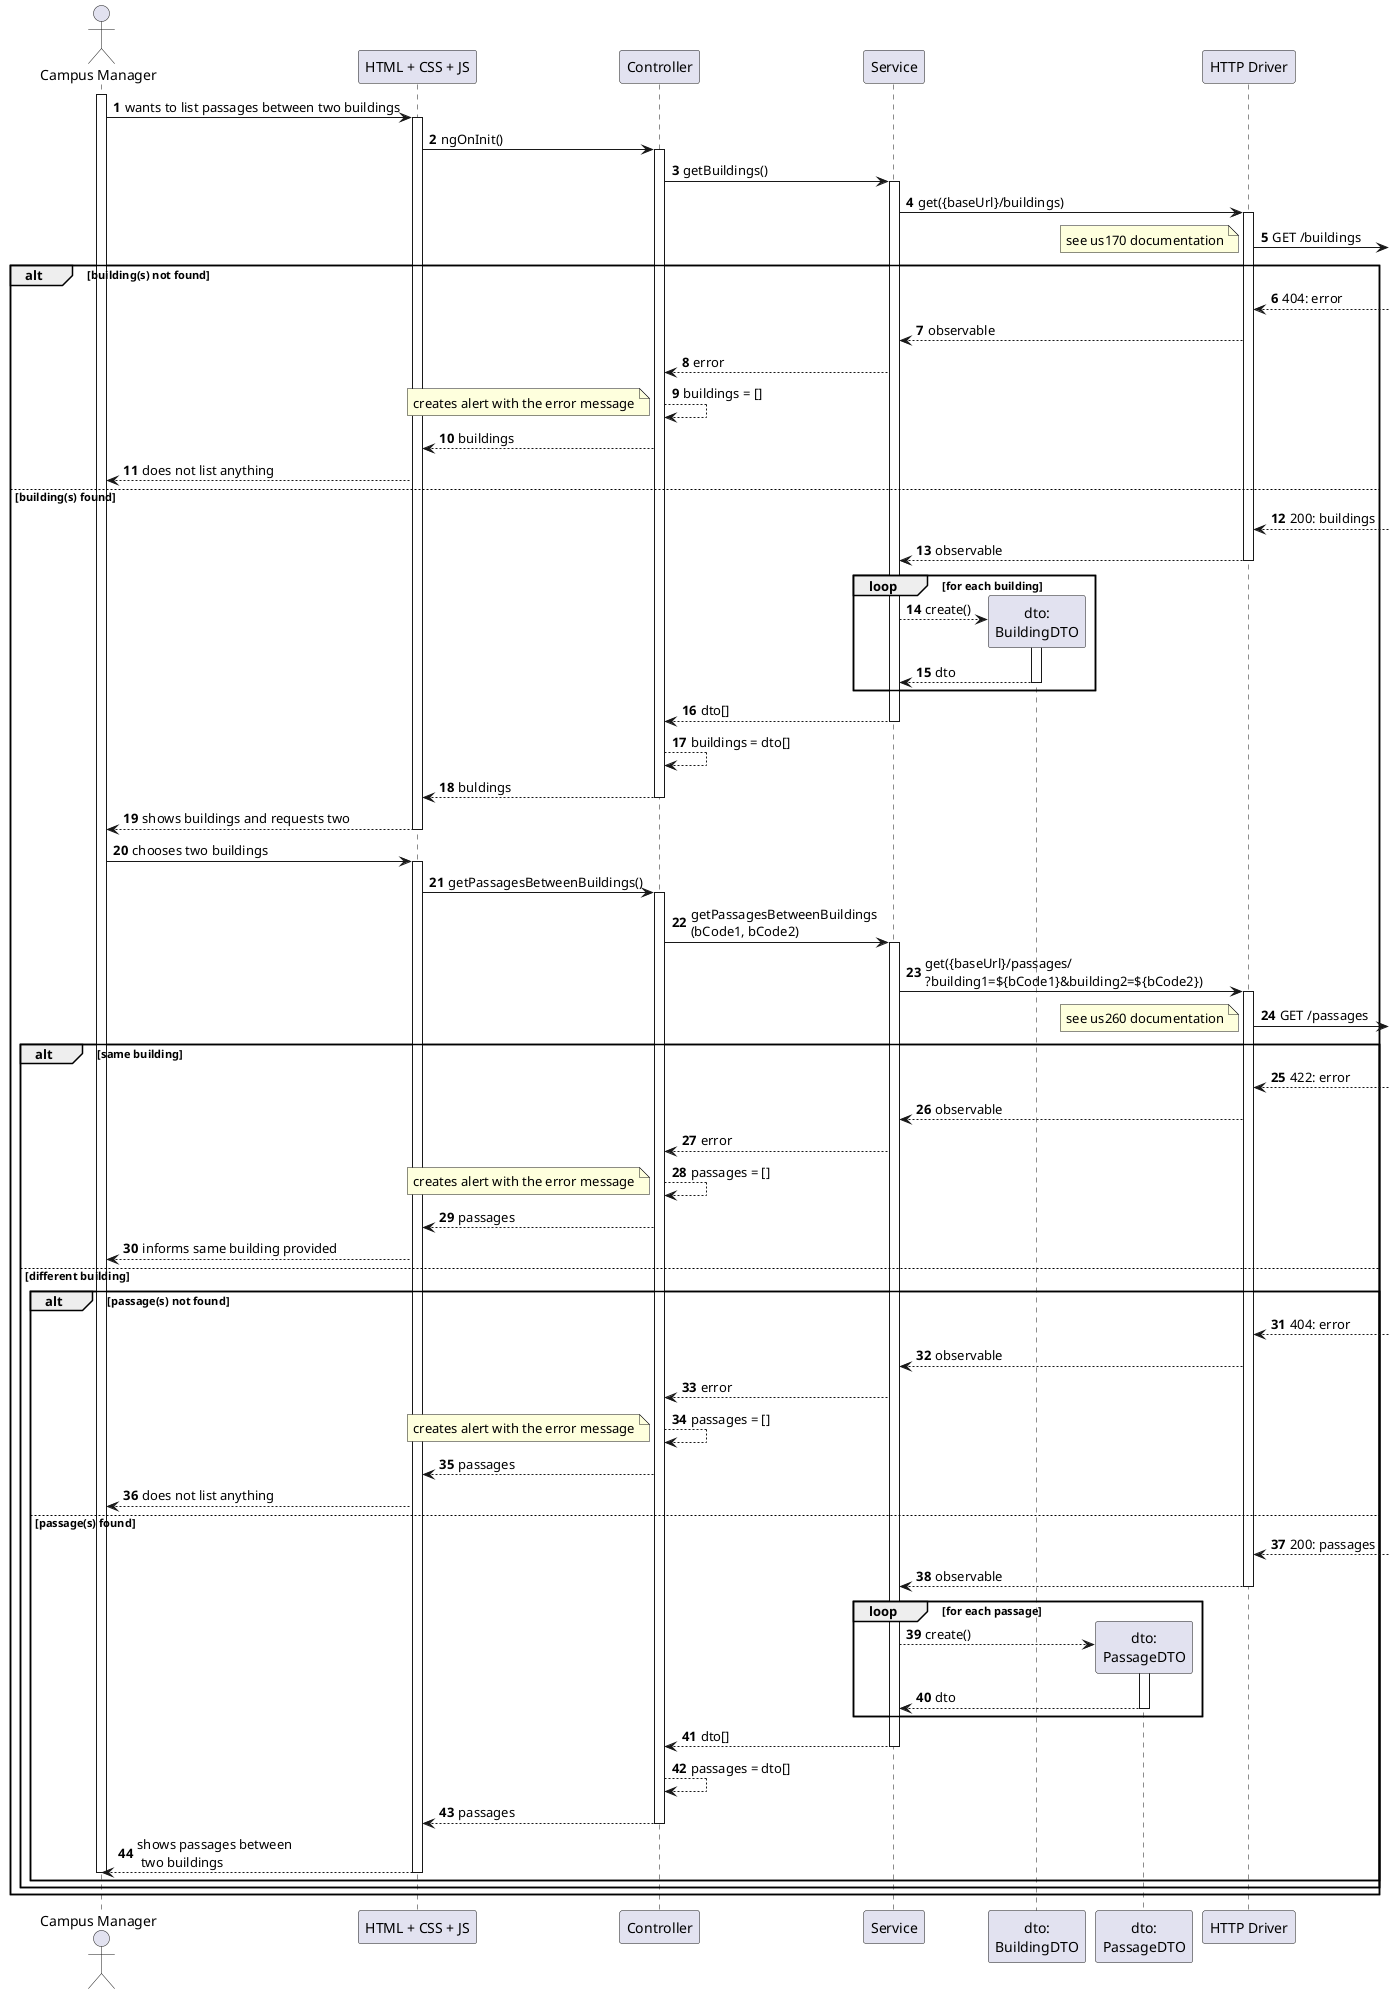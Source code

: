 @startuml
autonumber

actor "Campus Manager" as usr

participant "HTML + CSS + JS" as view
participant "Controller" as ctrl
participant "Service" as svc
participant "dto:\nBuildingDTO" as dto
participant "dto:\nPassageDTO" as dtop

participant "HTTP Driver" as http



activate usr
    usr -> view : wants to list passages between two buildings
    activate view
        view -> ctrl : ngOnInit()
        activate ctrl
            ctrl -> svc : getBuildings()
            activate svc
                svc -> http : get({baseUrl}/buildings)
                activate http
                    http ->] : GET /buildings
                    note right : see us170 documentation


    alt building(s) not found
                        http <--] : 404: error
                        http --> svc : observable
                        svc --> ctrl : error
                        ctrl --> ctrl : buildings = []
                        note bottom : creates alert with the error message
                        ctrl --> view : buildings
                        view --> usr : does not list anything

    else building(s) found
                         http <--] : 200: buildings


                    http --> svc : observable
                deactivate http

                loop for each building
                    svc --> dto** : create()
                    activate dto
                        dto --> svc : dto
                    deactivate dto
                end

                svc --> ctrl : dto[]
            deactivate svc
            ctrl --> ctrl : buildings = dto[]
            ctrl --> view : buldings
        deactivate ctrl





        view --> usr : shows buildings and requests two
    deactivate view

    usr -> view : chooses two buildings
    activate view
        view -> ctrl : getPassagesBetweenBuildings()
        activate ctrl
            ctrl -> svc : getPassagesBetweenBuildings\n(bCode1, bCode2)
            activate svc
                svc -> http : get({baseUrl}/passages/\n?building1=${bCode1}&building2=${bCode2})
                activate http
                    http ->]  : GET /passages

                    note right : see us260 documentation
    alt same building

        http <--] : 422: error
        http --> svc : observable
        svc --> ctrl : error
        ctrl --> ctrl : passages = []
        note bottom : creates alert with the error message
        ctrl --> view : passages
        view --> usr : informs same building provided

    else different building

        alt passage(s) not found
                            http <--] : 404: error
                            http --> svc : observable
                            svc --> ctrl : error
                            ctrl --> ctrl : passages = []
                            note bottom : creates alert with the error message
                            ctrl --> view : passages
                            view --> usr : does not list anything

        else passage(s) found
                            http <--] : 200: passages


                        http --> svc : observable
                    deactivate http

                    loop for each passage
                        svc --> dtop** : create()
                        activate dtop
                            dtop --> svc : dto
                        deactivate dtop
                    end

                    svc --> ctrl : dto[]
                deactivate svc
                ctrl --> ctrl : passages = dto[]
                ctrl --> view : passages
            deactivate ctrl
            view --> usr : shows passages between\n two buildings
        deactivate view
    deactivate usr
end
end
end

@enduml
